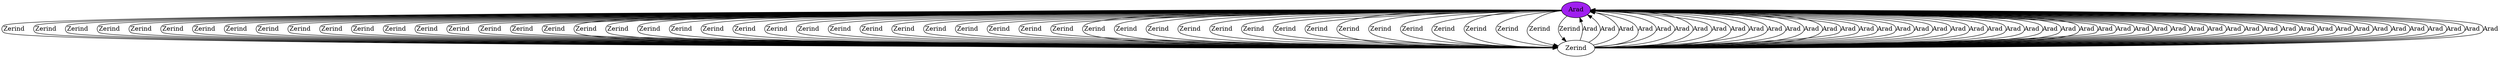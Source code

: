 digraph G {
spline=line;
"Arad" -> "Zerind" [label="Zerind"];
"Zerind" -> "Arad" [label="Arad"];
"Arad" -> "Zerind" [label="Zerind"];
"Zerind" -> "Arad" [label="Arad"];
"Arad" -> "Zerind" [label="Zerind"];
"Zerind" -> "Arad" [label="Arad"];
"Arad" -> "Zerind" [label="Zerind"];
"Zerind" -> "Arad" [label="Arad"];
"Arad" -> "Zerind" [label="Zerind"];
"Zerind" -> "Arad" [label="Arad"];
"Arad" -> "Zerind" [label="Zerind"];
"Zerind" -> "Arad" [label="Arad"];
"Arad" -> "Zerind" [label="Zerind"];
"Zerind" -> "Arad" [label="Arad"];
"Arad" -> "Zerind" [label="Zerind"];
"Zerind" -> "Arad" [label="Arad"];
"Arad" -> "Zerind" [label="Zerind"];
"Zerind" -> "Arad" [label="Arad"];
"Arad" -> "Zerind" [label="Zerind"];
"Zerind" -> "Arad" [label="Arad"];
"Arad" -> "Zerind" [label="Zerind"];
"Zerind" -> "Arad" [label="Arad"];
"Arad" -> "Zerind" [label="Zerind"];
"Zerind" -> "Arad" [label="Arad"];
"Arad" -> "Zerind" [label="Zerind"];
"Zerind" -> "Arad" [label="Arad"];
"Arad" -> "Zerind" [label="Zerind"];
"Zerind" -> "Arad" [label="Arad"];
"Arad" -> "Zerind" [label="Zerind"];
"Zerind" -> "Arad" [label="Arad"];
"Arad" -> "Zerind" [label="Zerind"];
"Zerind" -> "Arad" [label="Arad"];
"Arad" -> "Zerind" [label="Zerind"];
"Zerind" -> "Arad" [label="Arad"];
"Arad" -> "Zerind" [label="Zerind"];
"Zerind" -> "Arad" [label="Arad"];
"Arad" -> "Zerind" [label="Zerind"];
"Zerind" -> "Arad" [label="Arad"];
"Arad" -> "Zerind" [label="Zerind"];
"Zerind" -> "Arad" [label="Arad"];
"Arad" -> "Zerind" [label="Zerind"];
"Zerind" -> "Arad" [label="Arad"];
"Arad" -> "Zerind" [label="Zerind"];
"Zerind" -> "Arad" [label="Arad"];
"Arad" -> "Zerind" [label="Zerind"];
"Zerind" -> "Arad" [label="Arad"];
"Arad" -> "Zerind" [label="Zerind"];
"Zerind" -> "Arad" [label="Arad"];
"Arad" -> "Zerind" [label="Zerind"];
"Zerind" -> "Arad" [label="Arad"];
"Arad" -> "Zerind" [label="Zerind"];
"Zerind" -> "Arad" [label="Arad"];
"Arad" -> "Zerind" [label="Zerind"];
"Zerind" -> "Arad" [label="Arad"];
"Arad" -> "Zerind" [label="Zerind"];
"Zerind" -> "Arad" [label="Arad"];
"Arad" -> "Zerind" [label="Zerind"];
"Zerind" -> "Arad" [label="Arad"];
"Arad" -> "Zerind" [label="Zerind"];
"Zerind" -> "Arad" [label="Arad"];
"Arad" -> "Zerind" [label="Zerind"];
"Zerind" -> "Arad" [label="Arad"];
"Arad" -> "Zerind" [label="Zerind"];
"Zerind" -> "Arad" [label="Arad"];
"Arad" -> "Zerind" [label="Zerind"];
"Zerind" -> "Arad" [label="Arad"];
"Arad" -> "Zerind" [label="Zerind"];
"Zerind" -> "Arad" [label="Arad"];
"Arad" -> "Zerind" [label="Zerind"];
"Zerind" -> "Arad" [label="Arad"];
"Arad" -> "Zerind" [label="Zerind"];
"Zerind" -> "Arad" [label="Arad"];
"Arad" -> "Zerind" [label="Zerind"];
"Zerind" -> "Arad" [label="Arad"];
"Arad" -> "Zerind" [label="Zerind"];
"Zerind" -> "Arad" [label="Arad"];
"Arad" -> "Zerind" [label="Zerind"];
"Zerind" -> "Arad" [label="Arad"];
"Arad" -> "Zerind" [label="Zerind"];
"Zerind" -> "Arad" [label="Arad"];
"Arad" -> "Zerind" [label="Zerind"];
"Zerind" -> "Arad" [label="Arad"];
"Arad" -> "Zerind" [label="Zerind"];
"Zerind" -> "Arad" [label="Arad"];
"Arad" -> "Zerind" [label="Zerind"];
"Zerind" -> "Arad" [label="Arad"];
"Arad" -> "Zerind" [label="Zerind"];
"Zerind" -> "Arad" [label="Arad"];
"Arad" -> "Zerind" [label="Zerind"];
"Zerind" -> "Arad" [label="Arad"];
"Arad" -> "Zerind" [label="Zerind"];
"Zerind" -> "Arad" [label="Arad"];
"Arad" -> "Zerind" [label="Zerind"];
"Zerind" -> "Arad" [label="Arad"];
"Arad" -> "Zerind" [label="Zerind"];
"Zerind" -> "Arad" [label="Arad"];
"Arad" -> "Zerind" [label="Zerind"];
"Zerind" -> "Arad" [label="Arad"];
"Arad" -> "Zerind" [label="Zerind"];
"Zerind" -> "Arad" [label="Arad"];
"Arad" [style=filled fillcolor=purple];
"Arad" [style=filled fillcolor=purple];
}
